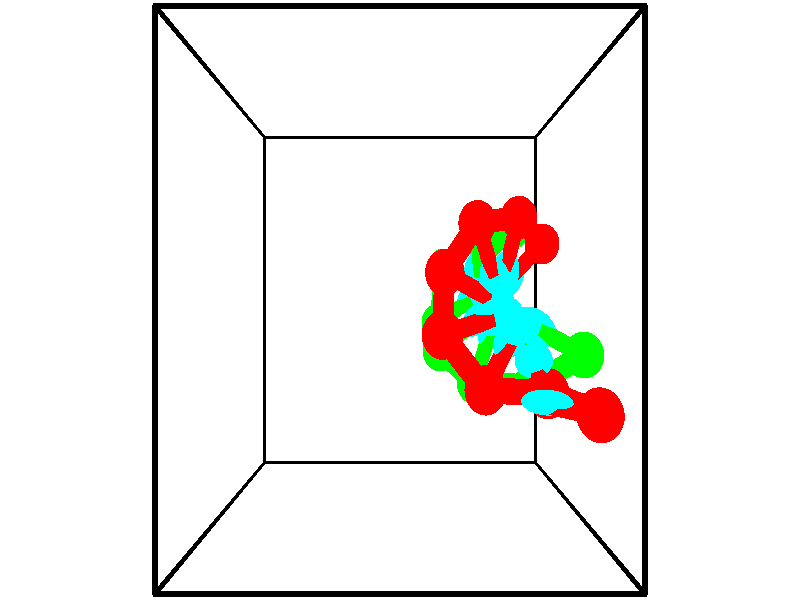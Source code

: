 // switches for output
#declare DRAW_BASES = 1; // possible values are 0, 1; only relevant for DNA ribbons
#declare DRAW_BASES_TYPE = 3; // possible values are 1, 2, 3; only relevant for DNA ribbons
#declare DRAW_FOG = 0; // set to 1 to enable fog

#include "colors.inc"

#include "transforms.inc"
background { rgb <1, 1, 1>}

#default {
   normal{
       ripples 0.25
       frequency 0.20
       turbulence 0.2
       lambda 5
   }
	finish {
		phong 0.1
		phong_size 40.
	}
}

// original window dimensions: 1024x640


// camera settings

camera {
	sky <-0, 1, 0>
	up <-0, 1, 0>
	right 1.6 * <1, 0, 0>
	location <2.5, 2.5, 11.1562>
	look_at <2.5, 2.5, 2.5>
	direction <0, 0, -8.6562>
	angle 67.0682
}


# declare cpy_camera_pos = <2.5, 2.5, 11.1562>;
# if (DRAW_FOG = 1)
fog {
	fog_type 2
	up vnormalize(cpy_camera_pos)
	color rgbt<1,1,1,0.3>
	distance 1e-5
	fog_alt 3e-3
	fog_offset 4
}
# end


// LIGHTS

# declare lum = 6;
global_settings {
	ambient_light rgb lum * <0.05, 0.05, 0.05>
	max_trace_level 15
}# declare cpy_direct_light_amount = 0.25;
light_source
{	1000 * <-1, -1, 1>,
	rgb lum * cpy_direct_light_amount
	parallel
}

light_source
{	1000 * <1, 1, -1>,
	rgb lum * cpy_direct_light_amount
	parallel
}

// strand 0

// nucleotide -1

// particle -1
sphere {
	<4.678285, 1.456399, 4.590117> 0.250000
	pigment { color rgbt <1,0,0,0> }
	no_shadow
}
cylinder {
	<4.315159, 1.540474, 4.735275>,  <4.097283, 1.590919, 4.822371>, 0.100000
	pigment { color rgbt <1,0,0,0> }
	no_shadow
}
cylinder {
	<4.315159, 1.540474, 4.735275>,  <4.678285, 1.456399, 4.590117>, 0.100000
	pigment { color rgbt <1,0,0,0> }
	no_shadow
}

// particle -1
sphere {
	<4.315159, 1.540474, 4.735275> 0.100000
	pigment { color rgbt <1,0,0,0> }
	no_shadow
}
sphere {
	0, 1
	scale<0.080000,0.200000,0.300000>
	matrix <-0.007881, 0.856630, -0.515870,
		-0.419299, -0.471175, -0.776005,
		-0.907814, 0.210188, 0.362897,
		4.042815, 1.603530, 4.844144>
	pigment { color rgbt <0,1,1,0> }
	no_shadow
}
cylinder {
	<4.232658, 1.586027, 4.064385>,  <4.678285, 1.456399, 4.590117>, 0.130000
	pigment { color rgbt <1,0,0,0> }
	no_shadow
}

// nucleotide -1

// particle -1
sphere {
	<4.232658, 1.586027, 4.064385> 0.250000
	pigment { color rgbt <1,0,0,0> }
	no_shadow
}
cylinder {
	<4.074375, 1.790833, 4.369347>,  <3.979405, 1.913716, 4.552323>, 0.100000
	pigment { color rgbt <1,0,0,0> }
	no_shadow
}
cylinder {
	<4.074375, 1.790833, 4.369347>,  <4.232658, 1.586027, 4.064385>, 0.100000
	pigment { color rgbt <1,0,0,0> }
	no_shadow
}

// particle -1
sphere {
	<4.074375, 1.790833, 4.369347> 0.100000
	pigment { color rgbt <1,0,0,0> }
	no_shadow
}
sphere {
	0, 1
	scale<0.080000,0.200000,0.300000>
	matrix <-0.091866, 0.803932, -0.587584,
		-0.913771, -0.302549, -0.271084,
		-0.395706, 0.512013, 0.762403,
		3.955663, 1.944437, 4.598068>
	pigment { color rgbt <0,1,1,0> }
	no_shadow
}
cylinder {
	<3.526029, 1.596939, 3.906846>,  <4.232658, 1.586027, 4.064385>, 0.130000
	pigment { color rgbt <1,0,0,0> }
	no_shadow
}

// nucleotide -1

// particle -1
sphere {
	<3.526029, 1.596939, 3.906846> 0.250000
	pigment { color rgbt <1,0,0,0> }
	no_shadow
}
cylinder {
	<3.675922, 1.921036, 4.087105>,  <3.765858, 2.115494, 4.195260>, 0.100000
	pigment { color rgbt <1,0,0,0> }
	no_shadow
}
cylinder {
	<3.675922, 1.921036, 4.087105>,  <3.526029, 1.596939, 3.906846>, 0.100000
	pigment { color rgbt <1,0,0,0> }
	no_shadow
}

// particle -1
sphere {
	<3.675922, 1.921036, 4.087105> 0.100000
	pigment { color rgbt <1,0,0,0> }
	no_shadow
}
sphere {
	0, 1
	scale<0.080000,0.200000,0.300000>
	matrix <-0.187047, 0.542141, -0.819205,
		-0.908068, 0.222692, 0.354711,
		0.374734, 0.810242, 0.450647,
		3.788342, 2.164108, 4.222299>
	pigment { color rgbt <0,1,1,0> }
	no_shadow
}
cylinder {
	<3.012821, 2.147782, 3.862436>,  <3.526029, 1.596939, 3.906846>, 0.130000
	pigment { color rgbt <1,0,0,0> }
	no_shadow
}

// nucleotide -1

// particle -1
sphere {
	<3.012821, 2.147782, 3.862436> 0.250000
	pigment { color rgbt <1,0,0,0> }
	no_shadow
}
cylinder {
	<3.398251, 2.254517, 3.855225>,  <3.629508, 2.318557, 3.850898>, 0.100000
	pigment { color rgbt <1,0,0,0> }
	no_shadow
}
cylinder {
	<3.398251, 2.254517, 3.855225>,  <3.012821, 2.147782, 3.862436>, 0.100000
	pigment { color rgbt <1,0,0,0> }
	no_shadow
}

// particle -1
sphere {
	<3.398251, 2.254517, 3.855225> 0.100000
	pigment { color rgbt <1,0,0,0> }
	no_shadow
}
sphere {
	0, 1
	scale<0.080000,0.200000,0.300000>
	matrix <-0.098006, 0.289585, -0.952122,
		-0.248839, 0.919206, 0.305188,
		0.963573, 0.266836, -0.018027,
		3.687323, 2.334567, 3.849816>
	pigment { color rgbt <0,1,1,0> }
	no_shadow
}
cylinder {
	<3.069305, 2.792023, 3.481215>,  <3.012821, 2.147782, 3.862436>, 0.130000
	pigment { color rgbt <1,0,0,0> }
	no_shadow
}

// nucleotide -1

// particle -1
sphere {
	<3.069305, 2.792023, 3.481215> 0.250000
	pigment { color rgbt <1,0,0,0> }
	no_shadow
}
cylinder {
	<3.429810, 2.620384, 3.457199>,  <3.646112, 2.517401, 3.442789>, 0.100000
	pigment { color rgbt <1,0,0,0> }
	no_shadow
}
cylinder {
	<3.429810, 2.620384, 3.457199>,  <3.069305, 2.792023, 3.481215>, 0.100000
	pigment { color rgbt <1,0,0,0> }
	no_shadow
}

// particle -1
sphere {
	<3.429810, 2.620384, 3.457199> 0.100000
	pigment { color rgbt <1,0,0,0> }
	no_shadow
}
sphere {
	0, 1
	scale<0.080000,0.200000,0.300000>
	matrix <0.077074, 0.295138, -0.952341,
		0.426368, 0.853679, 0.299068,
		0.901260, -0.429098, -0.060041,
		3.700188, 2.491655, 3.439187>
	pigment { color rgbt <0,1,1,0> }
	no_shadow
}
cylinder {
	<3.529254, 3.357440, 3.120440>,  <3.069305, 2.792023, 3.481215>, 0.130000
	pigment { color rgbt <1,0,0,0> }
	no_shadow
}

// nucleotide -1

// particle -1
sphere {
	<3.529254, 3.357440, 3.120440> 0.250000
	pigment { color rgbt <1,0,0,0> }
	no_shadow
}
cylinder {
	<3.674828, 2.986198, 3.089012>,  <3.762172, 2.763453, 3.070155>, 0.100000
	pigment { color rgbt <1,0,0,0> }
	no_shadow
}
cylinder {
	<3.674828, 2.986198, 3.089012>,  <3.529254, 3.357440, 3.120440>, 0.100000
	pigment { color rgbt <1,0,0,0> }
	no_shadow
}

// particle -1
sphere {
	<3.674828, 2.986198, 3.089012> 0.100000
	pigment { color rgbt <1,0,0,0> }
	no_shadow
}
sphere {
	0, 1
	scale<0.080000,0.200000,0.300000>
	matrix <0.191624, 0.157156, -0.968804,
		0.911500, 0.337524, 0.235042,
		0.363933, -0.928105, -0.078569,
		3.784008, 2.707767, 3.065441>
	pigment { color rgbt <0,1,1,0> }
	no_shadow
}
cylinder {
	<4.155113, 3.457817, 2.740507>,  <3.529254, 3.357440, 3.120440>, 0.130000
	pigment { color rgbt <1,0,0,0> }
	no_shadow
}

// nucleotide -1

// particle -1
sphere {
	<4.155113, 3.457817, 2.740507> 0.250000
	pigment { color rgbt <1,0,0,0> }
	no_shadow
}
cylinder {
	<4.046066, 3.074516, 2.706017>,  <3.980639, 2.844536, 2.685322>, 0.100000
	pigment { color rgbt <1,0,0,0> }
	no_shadow
}
cylinder {
	<4.046066, 3.074516, 2.706017>,  <4.155113, 3.457817, 2.740507>, 0.100000
	pigment { color rgbt <1,0,0,0> }
	no_shadow
}

// particle -1
sphere {
	<4.046066, 3.074516, 2.706017> 0.100000
	pigment { color rgbt <1,0,0,0> }
	no_shadow
}
sphere {
	0, 1
	scale<0.080000,0.200000,0.300000>
	matrix <0.074147, 0.068430, -0.994897,
		0.959262, -0.277618, 0.052397,
		-0.272616, -0.958252, -0.086227,
		3.964282, 2.787041, 2.680149>
	pigment { color rgbt <0,1,1,0> }
	no_shadow
}
cylinder {
	<4.593482, 3.187692, 2.253035>,  <4.155113, 3.457817, 2.740507>, 0.130000
	pigment { color rgbt <1,0,0,0> }
	no_shadow
}

// nucleotide -1

// particle -1
sphere {
	<4.593482, 3.187692, 2.253035> 0.250000
	pigment { color rgbt <1,0,0,0> }
	no_shadow
}
cylinder {
	<4.296570, 2.919853, 2.263306>,  <4.118423, 2.759150, 2.269468>, 0.100000
	pigment { color rgbt <1,0,0,0> }
	no_shadow
}
cylinder {
	<4.296570, 2.919853, 2.263306>,  <4.593482, 3.187692, 2.253035>, 0.100000
	pigment { color rgbt <1,0,0,0> }
	no_shadow
}

// particle -1
sphere {
	<4.296570, 2.919853, 2.263306> 0.100000
	pigment { color rgbt <1,0,0,0> }
	no_shadow
}
sphere {
	0, 1
	scale<0.080000,0.200000,0.300000>
	matrix <-0.221785, 0.209338, -0.952360,
		0.632323, -0.712612, -0.303894,
		-0.742280, -0.669598, 0.025677,
		4.073886, 2.718974, 2.271009>
	pigment { color rgbt <0,1,1,0> }
	no_shadow
}
// strand 1

// nucleotide -1

// particle -1
sphere {
	<4.362613, 3.448735, 1.189873> 0.250000
	pigment { color rgbt <0,1,0,0> }
	no_shadow
}
cylinder {
	<4.069815, 3.208557, 1.061096>,  <3.894136, 3.064450, 0.983830>, 0.100000
	pigment { color rgbt <0,1,0,0> }
	no_shadow
}
cylinder {
	<4.069815, 3.208557, 1.061096>,  <4.362613, 3.448735, 1.189873>, 0.100000
	pigment { color rgbt <0,1,0,0> }
	no_shadow
}

// particle -1
sphere {
	<4.069815, 3.208557, 1.061096> 0.100000
	pigment { color rgbt <0,1,0,0> }
	no_shadow
}
sphere {
	0, 1
	scale<0.080000,0.200000,0.300000>
	matrix <-0.042893, -0.430981, 0.901341,
		-0.679957, 0.673587, 0.289722,
		-0.731996, -0.600446, -0.321941,
		3.850216, 3.028423, 0.964514>
	pigment { color rgbt <0,1,1,0> }
	no_shadow
}
cylinder {
	<3.736769, 3.378375, 1.695258>,  <4.362613, 3.448735, 1.189873>, 0.130000
	pigment { color rgbt <0,1,0,0> }
	no_shadow
}

// nucleotide -1

// particle -1
sphere {
	<3.736769, 3.378375, 1.695258> 0.250000
	pigment { color rgbt <0,1,0,0> }
	no_shadow
}
cylinder {
	<3.761110, 3.053543, 1.463112>,  <3.775715, 2.858644, 1.323824>, 0.100000
	pigment { color rgbt <0,1,0,0> }
	no_shadow
}
cylinder {
	<3.761110, 3.053543, 1.463112>,  <3.736769, 3.378375, 1.695258>, 0.100000
	pigment { color rgbt <0,1,0,0> }
	no_shadow
}

// particle -1
sphere {
	<3.761110, 3.053543, 1.463112> 0.100000
	pigment { color rgbt <0,1,0,0> }
	no_shadow
}
sphere {
	0, 1
	scale<0.080000,0.200000,0.300000>
	matrix <-0.111046, -0.583341, 0.804600,
		-0.991950, 0.015486, -0.125676,
		0.060852, -0.812079, -0.580365,
		3.779366, 2.809919, 1.289002>
	pigment { color rgbt <0,1,1,0> }
	no_shadow
}
cylinder {
	<3.178360, 2.922657, 1.680236>,  <3.736769, 3.378375, 1.695258>, 0.130000
	pigment { color rgbt <0,1,0,0> }
	no_shadow
}

// nucleotide -1

// particle -1
sphere {
	<3.178360, 2.922657, 1.680236> 0.250000
	pigment { color rgbt <0,1,0,0> }
	no_shadow
}
cylinder {
	<3.517962, 2.719940, 1.620430>,  <3.721723, 2.598310, 1.584546>, 0.100000
	pigment { color rgbt <0,1,0,0> }
	no_shadow
}
cylinder {
	<3.517962, 2.719940, 1.620430>,  <3.178360, 2.922657, 1.680236>, 0.100000
	pigment { color rgbt <0,1,0,0> }
	no_shadow
}

// particle -1
sphere {
	<3.517962, 2.719940, 1.620430> 0.100000
	pigment { color rgbt <0,1,0,0> }
	no_shadow
}
sphere {
	0, 1
	scale<0.080000,0.200000,0.300000>
	matrix <-0.128242, -0.472143, 0.872144,
		-0.512592, -0.721277, -0.465843,
		0.849002, -0.506795, -0.149519,
		3.772663, 2.567903, 1.575575>
	pigment { color rgbt <0,1,1,0> }
	no_shadow
}
cylinder {
	<3.086320, 2.200070, 1.726812>,  <3.178360, 2.922657, 1.680236>, 0.130000
	pigment { color rgbt <0,1,0,0> }
	no_shadow
}

// nucleotide -1

// particle -1
sphere {
	<3.086320, 2.200070, 1.726812> 0.250000
	pigment { color rgbt <0,1,0,0> }
	no_shadow
}
cylinder {
	<3.404015, 2.397514, 1.868538>,  <3.594631, 2.515981, 1.953574>, 0.100000
	pigment { color rgbt <0,1,0,0> }
	no_shadow
}
cylinder {
	<3.404015, 2.397514, 1.868538>,  <3.086320, 2.200070, 1.726812>, 0.100000
	pigment { color rgbt <0,1,0,0> }
	no_shadow
}

// particle -1
sphere {
	<3.404015, 2.397514, 1.868538> 0.100000
	pigment { color rgbt <0,1,0,0> }
	no_shadow
}
sphere {
	0, 1
	scale<0.080000,0.200000,0.300000>
	matrix <-0.235264, -0.287817, 0.928338,
		0.560215, -0.820677, -0.112466,
		0.794235, 0.493610, 0.354316,
		3.642285, 2.545597, 1.974833>
	pigment { color rgbt <0,1,1,0> }
	no_shadow
}
cylinder {
	<3.079814, 1.884259, 2.356294>,  <3.086320, 2.200070, 1.726812>, 0.130000
	pigment { color rgbt <0,1,0,0> }
	no_shadow
}

// nucleotide -1

// particle -1
sphere {
	<3.079814, 1.884259, 2.356294> 0.250000
	pigment { color rgbt <0,1,0,0> }
	no_shadow
}
cylinder {
	<3.409306, 2.106918, 2.313187>,  <3.607001, 2.240514, 2.287322>, 0.100000
	pigment { color rgbt <0,1,0,0> }
	no_shadow
}
cylinder {
	<3.409306, 2.106918, 2.313187>,  <3.079814, 1.884259, 2.356294>, 0.100000
	pigment { color rgbt <0,1,0,0> }
	no_shadow
}

// particle -1
sphere {
	<3.409306, 2.106918, 2.313187> 0.100000
	pigment { color rgbt <0,1,0,0> }
	no_shadow
}
sphere {
	0, 1
	scale<0.080000,0.200000,0.300000>
	matrix <0.324150, -0.306400, 0.895012,
		0.465186, -0.772180, -0.432828,
		0.823729, 0.556648, -0.107769,
		3.656424, 2.273913, 2.280856>
	pigment { color rgbt <0,1,1,0> }
	no_shadow
}
cylinder {
	<3.539544, 1.538688, 2.743970>,  <3.079814, 1.884259, 2.356294>, 0.130000
	pigment { color rgbt <0,1,0,0> }
	no_shadow
}

// nucleotide -1

// particle -1
sphere {
	<3.539544, 1.538688, 2.743970> 0.250000
	pigment { color rgbt <0,1,0,0> }
	no_shadow
}
cylinder {
	<3.679684, 1.912094, 2.713493>,  <3.763767, 2.136138, 2.695207>, 0.100000
	pigment { color rgbt <0,1,0,0> }
	no_shadow
}
cylinder {
	<3.679684, 1.912094, 2.713493>,  <3.539544, 1.538688, 2.743970>, 0.100000
	pigment { color rgbt <0,1,0,0> }
	no_shadow
}

// particle -1
sphere {
	<3.679684, 1.912094, 2.713493> 0.100000
	pigment { color rgbt <0,1,0,0> }
	no_shadow
}
sphere {
	0, 1
	scale<0.080000,0.200000,0.300000>
	matrix <0.423702, -0.085415, 0.901766,
		0.835303, -0.348216, -0.425457,
		0.350350, 0.933515, -0.076193,
		3.784789, 2.192149, 2.690635>
	pigment { color rgbt <0,1,1,0> }
	no_shadow
}
cylinder {
	<4.289217, 1.531389, 2.991729>,  <3.539544, 1.538688, 2.743970>, 0.130000
	pigment { color rgbt <0,1,0,0> }
	no_shadow
}

// nucleotide -1

// particle -1
sphere {
	<4.289217, 1.531389, 2.991729> 0.250000
	pigment { color rgbt <0,1,0,0> }
	no_shadow
}
cylinder {
	<4.154100, 1.907066, 3.016426>,  <4.073030, 2.132473, 3.031244>, 0.100000
	pigment { color rgbt <0,1,0,0> }
	no_shadow
}
cylinder {
	<4.154100, 1.907066, 3.016426>,  <4.289217, 1.531389, 2.991729>, 0.100000
	pigment { color rgbt <0,1,0,0> }
	no_shadow
}

// particle -1
sphere {
	<4.154100, 1.907066, 3.016426> 0.100000
	pigment { color rgbt <0,1,0,0> }
	no_shadow
}
sphere {
	0, 1
	scale<0.080000,0.200000,0.300000>
	matrix <0.198211, 0.006855, 0.980135,
		0.920114, 0.343319, -0.188474,
		-0.337791, 0.939194, 0.061743,
		4.052763, 2.188825, 3.034949>
	pigment { color rgbt <0,1,1,0> }
	no_shadow
}
cylinder {
	<4.856254, 1.912862, 3.416967>,  <4.289217, 1.531389, 2.991729>, 0.130000
	pigment { color rgbt <0,1,0,0> }
	no_shadow
}

// nucleotide -1

// particle -1
sphere {
	<4.856254, 1.912862, 3.416967> 0.250000
	pigment { color rgbt <0,1,0,0> }
	no_shadow
}
cylinder {
	<4.493395, 2.081161, 3.419952>,  <4.275680, 2.182141, 3.421744>, 0.100000
	pigment { color rgbt <0,1,0,0> }
	no_shadow
}
cylinder {
	<4.493395, 2.081161, 3.419952>,  <4.856254, 1.912862, 3.416967>, 0.100000
	pigment { color rgbt <0,1,0,0> }
	no_shadow
}

// particle -1
sphere {
	<4.493395, 2.081161, 3.419952> 0.100000
	pigment { color rgbt <0,1,0,0> }
	no_shadow
}
sphere {
	0, 1
	scale<0.080000,0.200000,0.300000>
	matrix <0.023353, 0.032625, 0.999195,
		0.420166, 0.906591, -0.039421,
		-0.907147, 0.420748, 0.007464,
		4.221251, 2.207386, 3.422192>
	pigment { color rgbt <0,1,1,0> }
	no_shadow
}
// box output
cylinder {
	<0.000000, 0.000000, 0.000000>,  <5.000000, 0.000000, 0.000000>, 0.025000
	pigment { color rgbt <0,0,0,0> }
	no_shadow
}
cylinder {
	<0.000000, 0.000000, 0.000000>,  <0.000000, 5.000000, 0.000000>, 0.025000
	pigment { color rgbt <0,0,0,0> }
	no_shadow
}
cylinder {
	<0.000000, 0.000000, 0.000000>,  <0.000000, 0.000000, 5.000000>, 0.025000
	pigment { color rgbt <0,0,0,0> }
	no_shadow
}
cylinder {
	<5.000000, 5.000000, 5.000000>,  <0.000000, 5.000000, 5.000000>, 0.025000
	pigment { color rgbt <0,0,0,0> }
	no_shadow
}
cylinder {
	<5.000000, 5.000000, 5.000000>,  <5.000000, 0.000000, 5.000000>, 0.025000
	pigment { color rgbt <0,0,0,0> }
	no_shadow
}
cylinder {
	<5.000000, 5.000000, 5.000000>,  <5.000000, 5.000000, 0.000000>, 0.025000
	pigment { color rgbt <0,0,0,0> }
	no_shadow
}
cylinder {
	<0.000000, 0.000000, 5.000000>,  <0.000000, 5.000000, 5.000000>, 0.025000
	pigment { color rgbt <0,0,0,0> }
	no_shadow
}
cylinder {
	<0.000000, 0.000000, 5.000000>,  <5.000000, 0.000000, 5.000000>, 0.025000
	pigment { color rgbt <0,0,0,0> }
	no_shadow
}
cylinder {
	<5.000000, 5.000000, 0.000000>,  <0.000000, 5.000000, 0.000000>, 0.025000
	pigment { color rgbt <0,0,0,0> }
	no_shadow
}
cylinder {
	<5.000000, 5.000000, 0.000000>,  <5.000000, 0.000000, 0.000000>, 0.025000
	pigment { color rgbt <0,0,0,0> }
	no_shadow
}
cylinder {
	<5.000000, 0.000000, 5.000000>,  <5.000000, 0.000000, 0.000000>, 0.025000
	pigment { color rgbt <0,0,0,0> }
	no_shadow
}
cylinder {
	<0.000000, 5.000000, 0.000000>,  <0.000000, 5.000000, 5.000000>, 0.025000
	pigment { color rgbt <0,0,0,0> }
	no_shadow
}
// end of box output
